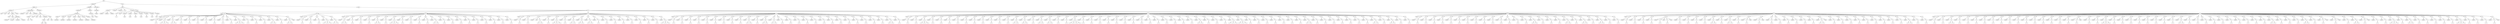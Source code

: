 digraph Tree {
	"t0" [label = "TEI"];
	"t1" [label = "teiHeader"];
	"t2" [label = "fileDesc"];
	"t3" [label = "titleStmt"];
	"t4" [label = "title"];
	"t5" [label = "title"];
	"t6" [label = "title"];
	"t7" [label = "author"];
	"t8" [label = "idno"];
	"t9" [label = "idno"];
	"t10" [label = "persName"];
	"t11" [label = "forename"];
	"t12" [label = "surname"];
	"t13" [label = "nameLink"];
	"t14" [label = "surname"];
	"t15" [label = "editor"];
	"t16" [label = "publicationStmt"];
	"t17" [label = "publisher"];
	"t18" [label = "idno"];
	"t19" [label = "idno"];
	"t20" [label = "availability"];
	"t21" [label = "licence"];
	"t22" [label = "ab"];
	"t23" [label = "ref"];
	"t24" [label = "sourceDesc"];
	"t25" [label = "bibl"];
	"t26" [label = "name"];
	"t27" [label = "idno"];
	"t28" [label = "idno"];
	"t29" [label = "availability"];
	"t30" [label = "licence"];
	"t31" [label = "ab"];
	"t32" [label = "ref"];
	"t33" [label = "bibl"];
	"t34" [label = "date"];
	"t35" [label = "idno"];
	"t36" [label = "profileDesc"];
	"t37" [label = "particDesc"];
	"t38" [label = "listPerson"];
	"t39" [label = "person"];
	"t40" [label = "persName"];
	"t41" [label = "person"];
	"t42" [label = "persName"];
	"t43" [label = "person"];
	"t44" [label = "persName"];
	"t45" [label = "person"];
	"t46" [label = "persName"];
	"t47" [label = "person"];
	"t48" [label = "persName"];
	"t49" [label = "person"];
	"t50" [label = "persName"];
	"t51" [label = "person"];
	"t52" [label = "persName"];
	"t53" [label = "textClass"];
	"t54" [label = "keywords"];
	"t55" [label = "term"];
	"t56" [label = "term"];
	"t57" [label = "revisionDesc"];
	"t58" [label = "listChange"];
	"t59" [label = "change"];
	"t60" [label = "text"];
	"t61" [label = "front"];
	"t62" [label = "docTitle"];
	"t63" [label = "titlePart"];
	"t64" [label = "titlePart"];
	"t65" [label = "titlePart"];
	"t66" [label = "docDate"];
	"t67" [label = "docAuthor"];
	"t68" [label = "div"];
	"t69" [label = "div"];
	"t70" [label = "p"];
	"t71" [label = "castList"];
	"t72" [label = "head"];
	"t73" [label = "castItem"];
	"t74" [label = "role"];
	"t75" [label = "castItem"];
	"t76" [label = "role"];
	"t77" [label = "castItem"];
	"t78" [label = "role"];
	"t79" [label = "castItem"];
	"t80" [label = "role"];
	"t81" [label = "castItem"];
	"t82" [label = "role"];
	"t83" [label = "castItem"];
	"t84" [label = "role"];
	"t85" [label = "castItem"];
	"t86" [label = "role"];
	"t87" [label = "note"];
	"t88" [label = "body"];
	"t89" [label = "div"];
	"t90" [label = "head"];
	"t91" [label = "div"];
	"t92" [label = "head"];
	"t93" [label = "sp"];
	"t94" [label = "speaker"];
	"t95" [label = "p"];
	"t96" [label = "s"];
	"t97" [label = "sp"];
	"t98" [label = "speaker"];
	"t99" [label = "p"];
	"t100" [label = "s"];
	"t101" [label = "s"];
	"t102" [label = "s"];
	"t103" [label = "sp"];
	"t104" [label = "speaker"];
	"t105" [label = "p"];
	"t106" [label = "s"];
	"t107" [label = "s"];
	"t108" [label = "sp"];
	"t109" [label = "speaker"];
	"t110" [label = "p"];
	"t111" [label = "s"];
	"t112" [label = "sp"];
	"t113" [label = "speaker"];
	"t114" [label = "p"];
	"t115" [label = "s"];
	"t116" [label = "sp"];
	"t117" [label = "speaker"];
	"t118" [label = "p"];
	"t119" [label = "s"];
	"t120" [label = "sp"];
	"t121" [label = "speaker"];
	"t122" [label = "p"];
	"t123" [label = "s"];
	"t124" [label = "sp"];
	"t125" [label = "speaker"];
	"t126" [label = "p"];
	"t127" [label = "s"];
	"t128" [label = "sp"];
	"t129" [label = "speaker"];
	"t130" [label = "p"];
	"t131" [label = "s"];
	"t132" [label = "sp"];
	"t133" [label = "speaker"];
	"t134" [label = "p"];
	"t135" [label = "s"];
	"t136" [label = "sp"];
	"t137" [label = "speaker"];
	"t138" [label = "p"];
	"t139" [label = "s"];
	"t140" [label = "s"];
	"t141" [label = "s"];
	"t142" [label = "sp"];
	"t143" [label = "speaker"];
	"t144" [label = "p"];
	"t145" [label = "s"];
	"t146" [label = "sp"];
	"t147" [label = "speaker"];
	"t148" [label = "p"];
	"t149" [label = "s"];
	"t150" [label = "sp"];
	"t151" [label = "speaker"];
	"t152" [label = "p"];
	"t153" [label = "s"];
	"t154" [label = "sp"];
	"t155" [label = "speaker"];
	"t156" [label = "p"];
	"t157" [label = "s"];
	"t158" [label = "s"];
	"t159" [label = "sp"];
	"t160" [label = "speaker"];
	"t161" [label = "p"];
	"t162" [label = "s"];
	"t163" [label = "sp"];
	"t164" [label = "speaker"];
	"t165" [label = "p"];
	"t166" [label = "s"];
	"t167" [label = "s"];
	"t168" [label = "stage"];
	"t169" [label = "div"];
	"t170" [label = "head"];
	"t171" [label = "sp"];
	"t172" [label = "speaker"];
	"t173" [label = "p"];
	"t174" [label = "s"];
	"t175" [label = "sp"];
	"t176" [label = "speaker"];
	"t177" [label = "p"];
	"t178" [label = "s"];
	"t179" [label = "sp"];
	"t180" [label = "speaker"];
	"t181" [label = "p"];
	"t182" [label = "s"];
	"t183" [label = "sp"];
	"t184" [label = "speaker"];
	"t185" [label = "p"];
	"t186" [label = "s"];
	"t187" [label = "s"];
	"t188" [label = "s"];
	"t189" [label = "sp"];
	"t190" [label = "speaker"];
	"t191" [label = "p"];
	"t192" [label = "s"];
	"t193" [label = "s"];
	"t194" [label = "div"];
	"t195" [label = "head"];
	"t196" [label = "sp"];
	"t197" [label = "speaker"];
	"t198" [label = "p"];
	"t199" [label = "s"];
	"t200" [label = "s"];
	"t201" [label = "sp"];
	"t202" [label = "speaker"];
	"t203" [label = "p"];
	"t204" [label = "s"];
	"t205" [label = "sp"];
	"t206" [label = "speaker"];
	"t207" [label = "p"];
	"t208" [label = "s"];
	"t209" [label = "sp"];
	"t210" [label = "speaker"];
	"t211" [label = "p"];
	"t212" [label = "s"];
	"t213" [label = "sp"];
	"t214" [label = "speaker"];
	"t215" [label = "p"];
	"t216" [label = "s"];
	"t217" [label = "s"];
	"t218" [label = "sp"];
	"t219" [label = "speaker"];
	"t220" [label = "p"];
	"t221" [label = "s"];
	"t222" [label = "sp"];
	"t223" [label = "speaker"];
	"t224" [label = "p"];
	"t225" [label = "s"];
	"t226" [label = "s"];
	"t227" [label = "s"];
	"t228" [label = "sp"];
	"t229" [label = "speaker"];
	"t230" [label = "p"];
	"t231" [label = "s"];
	"t232" [label = "sp"];
	"t233" [label = "speaker"];
	"t234" [label = "p"];
	"t235" [label = "s"];
	"t236" [label = "sp"];
	"t237" [label = "speaker"];
	"t238" [label = "p"];
	"t239" [label = "s"];
	"t240" [label = "sp"];
	"t241" [label = "speaker"];
	"t242" [label = "p"];
	"t243" [label = "s"];
	"t244" [label = "sp"];
	"t245" [label = "speaker"];
	"t246" [label = "p"];
	"t247" [label = "s"];
	"t248" [label = "s"];
	"t249" [label = "sp"];
	"t250" [label = "speaker"];
	"t251" [label = "p"];
	"t252" [label = "s"];
	"t253" [label = "sp"];
	"t254" [label = "speaker"];
	"t255" [label = "p"];
	"t256" [label = "s"];
	"t257" [label = "sp"];
	"t258" [label = "speaker"];
	"t259" [label = "p"];
	"t260" [label = "s"];
	"t261" [label = "sp"];
	"t262" [label = "speaker"];
	"t263" [label = "p"];
	"t264" [label = "s"];
	"t265" [label = "sp"];
	"t266" [label = "speaker"];
	"t267" [label = "p"];
	"t268" [label = "s"];
	"t269" [label = "sp"];
	"t270" [label = "speaker"];
	"t271" [label = "p"];
	"t272" [label = "s"];
	"t273" [label = "sp"];
	"t274" [label = "speaker"];
	"t275" [label = "p"];
	"t276" [label = "s"];
	"t277" [label = "sp"];
	"t278" [label = "speaker"];
	"t279" [label = "p"];
	"t280" [label = "s"];
	"t281" [label = "sp"];
	"t282" [label = "speaker"];
	"t283" [label = "p"];
	"t284" [label = "s"];
	"t285" [label = "div"];
	"t286" [label = "head"];
	"t287" [label = "sp"];
	"t288" [label = "speaker"];
	"t289" [label = "p"];
	"t290" [label = "s"];
	"t291" [label = "sp"];
	"t292" [label = "speaker"];
	"t293" [label = "p"];
	"t294" [label = "s"];
	"t295" [label = "sp"];
	"t296" [label = "speaker"];
	"t297" [label = "note"];
	"t298" [label = "p"];
	"t299" [label = "s"];
	"t300" [label = "s"];
	"t301" [label = "sp"];
	"t302" [label = "speaker"];
	"t303" [label = "p"];
	"t304" [label = "s"];
	"t305" [label = "sp"];
	"t306" [label = "speaker"];
	"t307" [label = "p"];
	"t308" [label = "s"];
	"t309" [label = "s"];
	"t310" [label = "s"];
	"t311" [label = "sp"];
	"t312" [label = "speaker"];
	"t313" [label = "p"];
	"t314" [label = "s"];
	"t315" [label = "sp"];
	"t316" [label = "speaker"];
	"t317" [label = "p"];
	"t318" [label = "s"];
	"t319" [label = "s"];
	"t320" [label = "sp"];
	"t321" [label = "speaker"];
	"t322" [label = "p"];
	"t323" [label = "s"];
	"t324" [label = "s"];
	"t325" [label = "sp"];
	"t326" [label = "speaker"];
	"t327" [label = "p"];
	"t328" [label = "s"];
	"t329" [label = "s"];
	"t330" [label = "sp"];
	"t331" [label = "speaker"];
	"t332" [label = "p"];
	"t333" [label = "s"];
	"t334" [label = "sp"];
	"t335" [label = "speaker"];
	"t336" [label = "p"];
	"t337" [label = "s"];
	"t338" [label = "sp"];
	"t339" [label = "speaker"];
	"t340" [label = "p"];
	"t341" [label = "s"];
	"t342" [label = "sp"];
	"t343" [label = "speaker"];
	"t344" [label = "p"];
	"t345" [label = "s"];
	"t346" [label = "sp"];
	"t347" [label = "speaker"];
	"t348" [label = "p"];
	"t349" [label = "s"];
	"t350" [label = "sp"];
	"t351" [label = "speaker"];
	"t352" [label = "p"];
	"t353" [label = "s"];
	"t354" [label = "sp"];
	"t355" [label = "speaker"];
	"t356" [label = "p"];
	"t357" [label = "s"];
	"t358" [label = "sp"];
	"t359" [label = "speaker"];
	"t360" [label = "p"];
	"t361" [label = "s"];
	"t362" [label = "sp"];
	"t363" [label = "speaker"];
	"t364" [label = "p"];
	"t365" [label = "s"];
	"t366" [label = "s"];
	"t367" [label = "s"];
	"t368" [label = "div"];
	"t369" [label = "head"];
	"t370" [label = "sp"];
	"t371" [label = "speaker"];
	"t372" [label = "p"];
	"t373" [label = "s"];
	"t374" [label = "sp"];
	"t375" [label = "speaker"];
	"t376" [label = "p"];
	"t377" [label = "s"];
	"t378" [label = "sp"];
	"t379" [label = "speaker"];
	"t380" [label = "p"];
	"t381" [label = "s"];
	"t382" [label = "sp"];
	"t383" [label = "speaker"];
	"t384" [label = "p"];
	"t385" [label = "s"];
	"t386" [label = "sp"];
	"t387" [label = "speaker"];
	"t388" [label = "p"];
	"t389" [label = "s"];
	"t390" [label = "sp"];
	"t391" [label = "speaker"];
	"t392" [label = "p"];
	"t393" [label = "s"];
	"t394" [label = "sp"];
	"t395" [label = "speaker"];
	"t396" [label = "p"];
	"t397" [label = "s"];
	"t398" [label = "sp"];
	"t399" [label = "speaker"];
	"t400" [label = "p"];
	"t401" [label = "s"];
	"t402" [label = "sp"];
	"t403" [label = "speaker"];
	"t404" [label = "p"];
	"t405" [label = "s"];
	"t406" [label = "sp"];
	"t407" [label = "speaker"];
	"t408" [label = "p"];
	"t409" [label = "s"];
	"t410" [label = "s"];
	"t411" [label = "sp"];
	"t412" [label = "speaker"];
	"t413" [label = "p"];
	"t414" [label = "s"];
	"t415" [label = "sp"];
	"t416" [label = "speaker"];
	"t417" [label = "p"];
	"t418" [label = "s"];
	"t419" [label = "s"];
	"t420" [label = "sp"];
	"t421" [label = "speaker"];
	"t422" [label = "p"];
	"t423" [label = "s"];
	"t424" [label = "s"];
	"t425" [label = "sp"];
	"t426" [label = "speaker"];
	"t427" [label = "p"];
	"t428" [label = "s"];
	"t429" [label = "sp"];
	"t430" [label = "speaker"];
	"t431" [label = "p"];
	"t432" [label = "s"];
	"t433" [label = "sp"];
	"t434" [label = "speaker"];
	"t435" [label = "p"];
	"t436" [label = "s"];
	"t437" [label = "sp"];
	"t438" [label = "speaker"];
	"t439" [label = "p"];
	"t440" [label = "s"];
	"t441" [label = "sp"];
	"t442" [label = "speaker"];
	"t443" [label = "p"];
	"t444" [label = "s"];
	"t445" [label = "sp"];
	"t446" [label = "speaker"];
	"t447" [label = "p"];
	"t448" [label = "s"];
	"t449" [label = "sp"];
	"t450" [label = "speaker"];
	"t451" [label = "p"];
	"t452" [label = "s"];
	"t453" [label = "sp"];
	"t454" [label = "speaker"];
	"t455" [label = "p"];
	"t456" [label = "s"];
	"t457" [label = "sp"];
	"t458" [label = "speaker"];
	"t459" [label = "p"];
	"t460" [label = "s"];
	"t461" [label = "sp"];
	"t462" [label = "speaker"];
	"t463" [label = "p"];
	"t464" [label = "s"];
	"t465" [label = "sp"];
	"t466" [label = "speaker"];
	"t467" [label = "p"];
	"t468" [label = "s"];
	"t469" [label = "sp"];
	"t470" [label = "speaker"];
	"t471" [label = "p"];
	"t472" [label = "s"];
	"t473" [label = "sp"];
	"t474" [label = "speaker"];
	"t475" [label = "p"];
	"t476" [label = "s"];
	"t477" [label = "sp"];
	"t478" [label = "speaker"];
	"t479" [label = "p"];
	"t480" [label = "s"];
	"t481" [label = "s"];
	"t482" [label = "sp"];
	"t483" [label = "speaker"];
	"t484" [label = "p"];
	"t485" [label = "s"];
	"t486" [label = "div"];
	"t487" [label = "head"];
	"t488" [label = "sp"];
	"t489" [label = "speaker"];
	"t490" [label = "p"];
	"t491" [label = "s"];
	"t492" [label = "sp"];
	"t493" [label = "speaker"];
	"t494" [label = "p"];
	"t495" [label = "s"];
	"t496" [label = "sp"];
	"t497" [label = "speaker"];
	"t498" [label = "p"];
	"t499" [label = "s"];
	"t500" [label = "s"];
	"t501" [label = "s"];
	"t502" [label = "sp"];
	"t503" [label = "speaker"];
	"t504" [label = "p"];
	"t505" [label = "s"];
	"t506" [label = "sp"];
	"t507" [label = "speaker"];
	"t508" [label = "p"];
	"t509" [label = "s"];
	"t510" [label = "sp"];
	"t511" [label = "speaker"];
	"t512" [label = "p"];
	"t513" [label = "s"];
	"t514" [label = "sp"];
	"t515" [label = "speaker"];
	"t516" [label = "p"];
	"t517" [label = "s"];
	"t518" [label = "sp"];
	"t519" [label = "speaker"];
	"t520" [label = "p"];
	"t521" [label = "s"];
	"t522" [label = "sp"];
	"t523" [label = "speaker"];
	"t524" [label = "p"];
	"t525" [label = "s"];
	"t526" [label = "sp"];
	"t527" [label = "speaker"];
	"t528" [label = "p"];
	"t529" [label = "s"];
	"t530" [label = "sp"];
	"t531" [label = "speaker"];
	"t532" [label = "p"];
	"t533" [label = "s"];
	"t534" [label = "sp"];
	"t535" [label = "speaker"];
	"t536" [label = "p"];
	"t537" [label = "s"];
	"t538" [label = "sp"];
	"t539" [label = "speaker"];
	"t540" [label = "p"];
	"t541" [label = "s"];
	"t542" [label = "sp"];
	"t543" [label = "speaker"];
	"t544" [label = "p"];
	"t545" [label = "s"];
	"t546" [label = "s"];
	"t547" [label = "sp"];
	"t548" [label = "speaker"];
	"t549" [label = "p"];
	"t550" [label = "s"];
	"t551" [label = "s"];
	"t552" [label = "sp"];
	"t553" [label = "speaker"];
	"t554" [label = "p"];
	"t555" [label = "s"];
	"t556" [label = "sp"];
	"t557" [label = "speaker"];
	"t558" [label = "p"];
	"t559" [label = "s"];
	"t560" [label = "s"];
	"t561" [label = "sp"];
	"t562" [label = "speaker"];
	"t563" [label = "p"];
	"t564" [label = "s"];
	"t565" [label = "s"];
	"t566" [label = "sp"];
	"t567" [label = "speaker"];
	"t568" [label = "p"];
	"t569" [label = "s"];
	"t570" [label = "sp"];
	"t571" [label = "speaker"];
	"t572" [label = "p"];
	"t573" [label = "s"];
	"t574" [label = "sp"];
	"t575" [label = "speaker"];
	"t576" [label = "p"];
	"t577" [label = "s"];
	"t578" [label = "s"];
	"t579" [label = "s"];
	"t580" [label = "s"];
	"t581" [label = "sp"];
	"t582" [label = "speaker"];
	"t583" [label = "p"];
	"t584" [label = "s"];
	"t585" [label = "sp"];
	"t586" [label = "speaker"];
	"t587" [label = "p"];
	"t588" [label = "s"];
	"t589" [label = "sp"];
	"t590" [label = "speaker"];
	"t591" [label = "p"];
	"t592" [label = "s"];
	"t593" [label = "sp"];
	"t594" [label = "speaker"];
	"t595" [label = "p"];
	"t596" [label = "s"];
	"t597" [label = "sp"];
	"t598" [label = "speaker"];
	"t599" [label = "p"];
	"t600" [label = "s"];
	"t601" [label = "sp"];
	"t602" [label = "speaker"];
	"t603" [label = "p"];
	"t604" [label = "s"];
	"t605" [label = "sp"];
	"t606" [label = "speaker"];
	"t607" [label = "p"];
	"t608" [label = "s"];
	"t609" [label = "sp"];
	"t610" [label = "speaker"];
	"t611" [label = "p"];
	"t612" [label = "s"];
	"t613" [label = "sp"];
	"t614" [label = "speaker"];
	"t615" [label = "p"];
	"t616" [label = "s"];
	"t617" [label = "sp"];
	"t618" [label = "speaker"];
	"t619" [label = "p"];
	"t620" [label = "s"];
	"t621" [label = "sp"];
	"t622" [label = "speaker"];
	"t623" [label = "p"];
	"t624" [label = "s"];
	"t625" [label = "sp"];
	"t626" [label = "speaker"];
	"t627" [label = "p"];
	"t628" [label = "s"];
	"t629" [label = "sp"];
	"t630" [label = "speaker"];
	"t631" [label = "p"];
	"t632" [label = "s"];
	"t633" [label = "sp"];
	"t634" [label = "speaker"];
	"t635" [label = "p"];
	"t636" [label = "s"];
	"t637" [label = "sp"];
	"t638" [label = "speaker"];
	"t639" [label = "p"];
	"t640" [label = "s"];
	"t641" [label = "s"];
	"t642" [label = "sp"];
	"t643" [label = "speaker"];
	"t644" [label = "p"];
	"t645" [label = "s"];
	"t646" [label = "sp"];
	"t647" [label = "speaker"];
	"t648" [label = "p"];
	"t649" [label = "s"];
	"t650" [label = "sp"];
	"t651" [label = "speaker"];
	"t652" [label = "p"];
	"t653" [label = "s"];
	"t654" [label = "sp"];
	"t655" [label = "speaker"];
	"t656" [label = "p"];
	"t657" [label = "s"];
	"t658" [label = "s"];
	"t659" [label = "s"];
	"t660" [label = "sp"];
	"t661" [label = "speaker"];
	"t662" [label = "p"];
	"t663" [label = "s"];
	"t664" [label = "s"];
	"t665" [label = "s"];
	"t666" [label = "sp"];
	"t667" [label = "speaker"];
	"t668" [label = "p"];
	"t669" [label = "s"];
	"t670" [label = "sp"];
	"t671" [label = "speaker"];
	"t672" [label = "p"];
	"t673" [label = "s"];
	"t674" [label = "sp"];
	"t675" [label = "speaker"];
	"t676" [label = "p"];
	"t677" [label = "s"];
	"t678" [label = "sp"];
	"t679" [label = "speaker"];
	"t680" [label = "p"];
	"t681" [label = "s"];
	"t682" [label = "sp"];
	"t683" [label = "speaker"];
	"t684" [label = "p"];
	"t685" [label = "s"];
	"t686" [label = "sp"];
	"t687" [label = "speaker"];
	"t688" [label = "p"];
	"t689" [label = "s"];
	"t690" [label = "sp"];
	"t691" [label = "speaker"];
	"t692" [label = "p"];
	"t693" [label = "s"];
	"t694" [label = "sp"];
	"t695" [label = "speaker"];
	"t696" [label = "p"];
	"t697" [label = "s"];
	"t698" [label = "s"];
	"t699" [label = "sp"];
	"t700" [label = "speaker"];
	"t701" [label = "p"];
	"t702" [label = "s"];
	"t703" [label = "sp"];
	"t704" [label = "speaker"];
	"t705" [label = "p"];
	"t706" [label = "s"];
	"t707" [label = "sp"];
	"t708" [label = "speaker"];
	"t709" [label = "p"];
	"t710" [label = "s"];
	"t711" [label = "sp"];
	"t712" [label = "speaker"];
	"t713" [label = "p"];
	"t714" [label = "s"];
	"t715" [label = "sp"];
	"t716" [label = "speaker"];
	"t717" [label = "p"];
	"t718" [label = "s"];
	"t719" [label = "sp"];
	"t720" [label = "speaker"];
	"t721" [label = "p"];
	"t722" [label = "s"];
	"t723" [label = "sp"];
	"t724" [label = "speaker"];
	"t725" [label = "p"];
	"t726" [label = "s"];
	"t727" [label = "sp"];
	"t728" [label = "speaker"];
	"t729" [label = "p"];
	"t730" [label = "s"];
	"t731" [label = "s"];
	"t732" [label = "sp"];
	"t733" [label = "speaker"];
	"t734" [label = "p"];
	"t735" [label = "s"];
	"t736" [label = "sp"];
	"t737" [label = "speaker"];
	"t738" [label = "p"];
	"t739" [label = "s"];
	"t740" [label = "s"];
	"t741" [label = "sp"];
	"t742" [label = "speaker"];
	"t743" [label = "p"];
	"t744" [label = "s"];
	"t745" [label = "sp"];
	"t746" [label = "speaker"];
	"t747" [label = "p"];
	"t748" [label = "s"];
	"t749" [label = "div"];
	"t750" [label = "head"];
	"t751" [label = "sp"];
	"t752" [label = "speaker"];
	"t753" [label = "p"];
	"t754" [label = "s"];
	"t755" [label = "sp"];
	"t756" [label = "speaker"];
	"t757" [label = "p"];
	"t758" [label = "s"];
	"t759" [label = "sp"];
	"t760" [label = "speaker"];
	"t761" [label = "p"];
	"t762" [label = "s"];
	"t763" [label = "sp"];
	"t764" [label = "speaker"];
	"t765" [label = "p"];
	"t766" [label = "s"];
	"t767" [label = "sp"];
	"t768" [label = "speaker"];
	"t769" [label = "p"];
	"t770" [label = "s"];
	"t771" [label = "sp"];
	"t772" [label = "speaker"];
	"t773" [label = "p"];
	"t774" [label = "s"];
	"t775" [label = "sp"];
	"t776" [label = "speaker"];
	"t777" [label = "p"];
	"t778" [label = "s"];
	"t779" [label = "sp"];
	"t780" [label = "speaker"];
	"t781" [label = "p"];
	"t782" [label = "s"];
	"t783" [label = "sp"];
	"t784" [label = "speaker"];
	"t785" [label = "p"];
	"t786" [label = "s"];
	"t787" [label = "sp"];
	"t788" [label = "speaker"];
	"t789" [label = "p"];
	"t790" [label = "s"];
	"t791" [label = "sp"];
	"t792" [label = "speaker"];
	"t793" [label = "p"];
	"t794" [label = "s"];
	"t795" [label = "sp"];
	"t796" [label = "speaker"];
	"t797" [label = "p"];
	"t798" [label = "s"];
	"t799" [label = "sp"];
	"t800" [label = "speaker"];
	"t801" [label = "p"];
	"t802" [label = "s"];
	"t803" [label = "sp"];
	"t804" [label = "speaker"];
	"t805" [label = "p"];
	"t806" [label = "s"];
	"t807" [label = "sp"];
	"t808" [label = "speaker"];
	"t809" [label = "p"];
	"t810" [label = "s"];
	"t811" [label = "s"];
	"t812" [label = "sp"];
	"t813" [label = "speaker"];
	"t814" [label = "p"];
	"t815" [label = "s"];
	"t816" [label = "sp"];
	"t817" [label = "speaker"];
	"t818" [label = "p"];
	"t819" [label = "s"];
	"t820" [label = "sp"];
	"t821" [label = "speaker"];
	"t822" [label = "p"];
	"t823" [label = "s"];
	"t824" [label = "sp"];
	"t825" [label = "speaker"];
	"t826" [label = "p"];
	"t827" [label = "s"];
	"t828" [label = "s"];
	"t829" [label = "sp"];
	"t830" [label = "speaker"];
	"t831" [label = "p"];
	"t832" [label = "s"];
	"t833" [label = "sp"];
	"t834" [label = "speaker"];
	"t835" [label = "p"];
	"t836" [label = "s"];
	"t837" [label = "s"];
	"t838" [label = "sp"];
	"t839" [label = "speaker"];
	"t840" [label = "p"];
	"t841" [label = "s"];
	"t842" [label = "sp"];
	"t843" [label = "speaker"];
	"t844" [label = "p"];
	"t845" [label = "s"];
	"t846" [label = "s"];
	"t847" [label = "sp"];
	"t848" [label = "speaker"];
	"t849" [label = "p"];
	"t850" [label = "s"];
	"t851" [label = "sp"];
	"t852" [label = "speaker"];
	"t853" [label = "p"];
	"t854" [label = "s"];
	"t855" [label = "div"];
	"t856" [label = "head"];
	"t857" [label = "sp"];
	"t858" [label = "speaker"];
	"t859" [label = "p"];
	"t860" [label = "s"];
	"t861" [label = "sp"];
	"t862" [label = "speaker"];
	"t863" [label = "p"];
	"t864" [label = "s"];
	"t865" [label = "sp"];
	"t866" [label = "speaker"];
	"t867" [label = "p"];
	"t868" [label = "s"];
	"t869" [label = "sp"];
	"t870" [label = "speaker"];
	"t871" [label = "p"];
	"t872" [label = "s"];
	"t873" [label = "sp"];
	"t874" [label = "speaker"];
	"t875" [label = "p"];
	"t876" [label = "s"];
	"t877" [label = "stage"];
	"t878" [label = "p"];
	"t879" [label = "s"];
	"t880" [label = "stage"];
	"t881" [label = "sp"];
	"t882" [label = "speaker"];
	"t883" [label = "p"];
	"t884" [label = "s"];
	"t885" [label = "sp"];
	"t886" [label = "speaker"];
	"t887" [label = "p"];
	"t888" [label = "s"];
	"t889" [label = "sp"];
	"t890" [label = "speaker"];
	"t891" [label = "p"];
	"t892" [label = "s"];
	"t893" [label = "sp"];
	"t894" [label = "speaker"];
	"t895" [label = "p"];
	"t896" [label = "s"];
	"t897" [label = "sp"];
	"t898" [label = "speaker"];
	"t899" [label = "p"];
	"t900" [label = "s"];
	"t901" [label = "s"];
	"t902" [label = "sp"];
	"t903" [label = "speaker"];
	"t904" [label = "p"];
	"t905" [label = "s"];
	"t906" [label = "sp"];
	"t907" [label = "speaker"];
	"t908" [label = "p"];
	"t909" [label = "s"];
	"t910" [label = "s"];
	"t911" [label = "sp"];
	"t912" [label = "speaker"];
	"t913" [label = "p"];
	"t914" [label = "s"];
	"t915" [label = "sp"];
	"t916" [label = "speaker"];
	"t917" [label = "p"];
	"t918" [label = "s"];
	"t919" [label = "stage"];
	"t920" [label = "sp"];
	"t921" [label = "speaker"];
	"t922" [label = "p"];
	"t923" [label = "s"];
	"t924" [label = "stage"];
	"t925" [label = "sp"];
	"t926" [label = "speaker"];
	"t927" [label = "p"];
	"t928" [label = "s"];
	"t929" [label = "sp"];
	"t930" [label = "speaker"];
	"t931" [label = "p"];
	"t932" [label = "s"];
	"t933" [label = "sp"];
	"t934" [label = "speaker"];
	"t935" [label = "p"];
	"t936" [label = "s"];
	"t937" [label = "sp"];
	"t938" [label = "speaker"];
	"t939" [label = "p"];
	"t940" [label = "s"];
	"t941" [label = "sp"];
	"t942" [label = "speaker"];
	"t943" [label = "p"];
	"t944" [label = "s"];
	"t945" [label = "sp"];
	"t946" [label = "speaker"];
	"t947" [label = "p"];
	"t948" [label = "s"];
	"t949" [label = "sp"];
	"t950" [label = "speaker"];
	"t951" [label = "p"];
	"t952" [label = "s"];
	"t953" [label = "s"];
	"t954" [label = "stage"];
	"t955" [label = "sp"];
	"t956" [label = "speaker"];
	"t957" [label = "p"];
	"t958" [label = "s"];
	"t959" [label = "sp"];
	"t960" [label = "speaker"];
	"t961" [label = "p"];
	"t962" [label = "s"];
	"t963" [label = "sp"];
	"t964" [label = "speaker"];
	"t965" [label = "p"];
	"t966" [label = "s"];
	"t967" [label = "sp"];
	"t968" [label = "speaker"];
	"t969" [label = "p"];
	"t970" [label = "s"];
	"t971" [label = "sp"];
	"t972" [label = "speaker"];
	"t973" [label = "p"];
	"t974" [label = "s"];
	"t975" [label = "sp"];
	"t976" [label = "speaker"];
	"t977" [label = "p"];
	"t978" [label = "s"];
	"t979" [label = "sp"];
	"t980" [label = "speaker"];
	"t981" [label = "p"];
	"t982" [label = "s"];
	"t983" [label = "sp"];
	"t984" [label = "speaker"];
	"t985" [label = "p"];
	"t986" [label = "s"];
	"t987" [label = "sp"];
	"t988" [label = "speaker"];
	"t989" [label = "p"];
	"t990" [label = "s"];
	"t991" [label = "sp"];
	"t992" [label = "speaker"];
	"t993" [label = "p"];
	"t994" [label = "s"];
	"t995" [label = "s"];
	"t996" [label = "sp"];
	"t997" [label = "speaker"];
	"t998" [label = "p"];
	"t999" [label = "s"];
	"t1000" [label = "sp"];
	"t1001" [label = "speaker"];
	"t1002" [label = "p"];
	"t1003" [label = "s"];
	"t1004" [label = "div"];
	"t1005" [label = "head"];
	"t1006" [label = "sp"];
	"t1007" [label = "speaker"];
	"t1008" [label = "p"];
	"t1009" [label = "s"];
	"t1010" [label = "sp"];
	"t1011" [label = "speaker"];
	"t1012" [label = "p"];
	"t1013" [label = "s"];
	"t1014" [label = "sp"];
	"t1015" [label = "speaker"];
	"t1016" [label = "p"];
	"t1017" [label = "s"];
	"t1018" [label = "s"];
	"t1019" [label = "sp"];
	"t1020" [label = "speaker"];
	"t1021" [label = "p"];
	"t1022" [label = "s"];
	"t1023" [label = "sp"];
	"t1024" [label = "speaker"];
	"t1025" [label = "p"];
	"t1026" [label = "s"];
	"t1027" [label = "sp"];
	"t1028" [label = "speaker"];
	"t1029" [label = "p"];
	"t1030" [label = "s"];
	"t1031" [label = "sp"];
	"t1032" [label = "speaker"];
	"t1033" [label = "p"];
	"t1034" [label = "s"];
	"t1035" [label = "sp"];
	"t1036" [label = "speaker"];
	"t1037" [label = "p"];
	"t1038" [label = "s"];
	"t1039" [label = "sp"];
	"t1040" [label = "speaker"];
	"t1041" [label = "p"];
	"t1042" [label = "s"];
	"t1043" [label = "sp"];
	"t1044" [label = "speaker"];
	"t1045" [label = "p"];
	"t1046" [label = "s"];
	"t1047" [label = "sp"];
	"t1048" [label = "speaker"];
	"t1049" [label = "p"];
	"t1050" [label = "s"];
	"t1051" [label = "sp"];
	"t1052" [label = "speaker"];
	"t1053" [label = "p"];
	"t1054" [label = "s"];
	"t1055" [label = "sp"];
	"t1056" [label = "speaker"];
	"t1057" [label = "p"];
	"t1058" [label = "s"];
	"t1059" [label = "sp"];
	"t1060" [label = "speaker"];
	"t1061" [label = "p"];
	"t1062" [label = "s"];
	"t1063" [label = "sp"];
	"t1064" [label = "speaker"];
	"t1065" [label = "p"];
	"t1066" [label = "s"];
	"t1067" [label = "sp"];
	"t1068" [label = "speaker"];
	"t1069" [label = "p"];
	"t1070" [label = "s"];
	"t1071" [label = "sp"];
	"t1072" [label = "speaker"];
	"t1073" [label = "p"];
	"t1074" [label = "s"];
	"t1075" [label = "sp"];
	"t1076" [label = "speaker"];
	"t1077" [label = "p"];
	"t1078" [label = "s"];
	"t1079" [label = "stage"];
	"t1080" [label = "sp"];
	"t1081" [label = "speaker"];
	"t1082" [label = "p"];
	"t1083" [label = "s"];
	"t1084" [label = "sp"];
	"t1085" [label = "speaker"];
	"t1086" [label = "p"];
	"t1087" [label = "s"];
	"t1088" [label = "sp"];
	"t1089" [label = "speaker"];
	"t1090" [label = "p"];
	"t1091" [label = "s"];
	"t1092" [label = "s"];
	"t1093" [label = "s"];
	"t1094" [label = "sp"];
	"t1095" [label = "speaker"];
	"t1096" [label = "p"];
	"t1097" [label = "s"];
	"t1098" [label = "sp"];
	"t1099" [label = "speaker"];
	"t1100" [label = "p"];
	"t1101" [label = "s"];
	"t1102" [label = "sp"];
	"t1103" [label = "speaker"];
	"t1104" [label = "p"];
	"t1105" [label = "s"];
	"t1106" [label = "sp"];
	"t1107" [label = "speaker"];
	"t1108" [label = "p"];
	"t1109" [label = "s"];
	"t1110" [label = "sp"];
	"t1111" [label = "speaker"];
	"t1112" [label = "p"];
	"t1113" [label = "s"];
	"t1114" [label = "sp"];
	"t1115" [label = "speaker"];
	"t1116" [label = "p"];
	"t1117" [label = "s"];
	"t1118" [label = "sp"];
	"t1119" [label = "speaker"];
	"t1120" [label = "p"];
	"t1121" [label = "s"];
	"t1122" [label = "sp"];
	"t1123" [label = "speaker"];
	"t1124" [label = "p"];
	"t1125" [label = "s"];
	"t1126" [label = "sp"];
	"t1127" [label = "speaker"];
	"t1128" [label = "p"];
	"t1129" [label = "s"];
	"t1130" [label = "s"];
	"t1131" [label = "sp"];
	"t1132" [label = "speaker"];
	"t1133" [label = "p"];
	"t1134" [label = "s"];
	"t1135" [label = "sp"];
	"t1136" [label = "speaker"];
	"t1137" [label = "p"];
	"t1138" [label = "s"];
	"t1139" [label = "sp"];
	"t1140" [label = "speaker"];
	"t1141" [label = "p"];
	"t1142" [label = "s"];
	"t1143" [label = "sp"];
	"t1144" [label = "speaker"];
	"t1145" [label = "p"];
	"t1146" [label = "s"];
	"t1147" [label = "sp"];
	"t1148" [label = "speaker"];
	"t1149" [label = "p"];
	"t1150" [label = "s"];
	"t1151" [label = "sp"];
	"t1152" [label = "speaker"];
	"t1153" [label = "p"];
	"t1154" [label = "s"];
	"t1155" [label = "sp"];
	"t1156" [label = "speaker"];
	"t1157" [label = "p"];
	"t1158" [label = "s"];
	"t1159" [label = "sp"];
	"t1160" [label = "speaker"];
	"t1161" [label = "p"];
	"t1162" [label = "s"];
	"t1163" [label = "sp"];
	"t1164" [label = "speaker"];
	"t1165" [label = "p"];
	"t1166" [label = "s"];
	"t1167" [label = "sp"];
	"t1168" [label = "speaker"];
	"t1169" [label = "p"];
	"t1170" [label = "s"];
	"t1171" [label = "sp"];
	"t1172" [label = "speaker"];
	"t1173" [label = "p"];
	"t1174" [label = "s"];
	"t1175" [label = "s"];
	"t1176" [label = "sp"];
	"t1177" [label = "speaker"];
	"t1178" [label = "p"];
	"t1179" [label = "s"];
	"t1180" [label = "sp"];
	"t1181" [label = "speaker"];
	"t1182" [label = "p"];
	"t1183" [label = "s"];
	"t1184" [label = "sp"];
	"t1185" [label = "speaker"];
	"t1186" [label = "p"];
	"t1187" [label = "s"];
	"t1188" [label = "sp"];
	"t1189" [label = "speaker"];
	"t1190" [label = "p"];
	"t1191" [label = "s"];
	"t1192" [label = "s"];
	"t1193" [label = "sp"];
	"t1194" [label = "speaker"];
	"t1195" [label = "p"];
	"t1196" [label = "s"];
	"t1197" [label = "sp"];
	"t1198" [label = "speaker"];
	"t1199" [label = "p"];
	"t1200" [label = "s"];
	"t1201" [label = "stage"];
	"t1202" [label = "sp"];
	"t1203" [label = "speaker"];
	"t1204" [label = "p"];
	"t1205" [label = "s"];
	"t1206" [label = "stage"];
	"t1207" [label = "sp"];
	"t1208" [label = "speaker"];
	"t1209" [label = "p"];
	"t1210" [label = "s"];
	"t1211" [label = "sp"];
	"t1212" [label = "speaker"];
	"t1213" [label = "p"];
	"t1214" [label = "s"];
	"t1215" [label = "s"];
	"t1216" [label = "sp"];
	"t1217" [label = "speaker"];
	"t1218" [label = "p"];
	"t1219" [label = "s"];
	"t1220" [label = "stage"];
	"t1221" [label = "sp"];
	"t1222" [label = "speaker"];
	"t1223" [label = "p"];
	"t1224" [label = "s"];
	"t1225" [label = "sp"];
	"t1226" [label = "speaker"];
	"t1227" [label = "p"];
	"t1228" [label = "s"];
	"t1229" [label = "sp"];
	"t1230" [label = "speaker"];
	"t1231" [label = "p"];
	"t1232" [label = "s"];
	"t1233" [label = "s"];
	"t1234" [label = "s"];
	"t1235" [label = "sp"];
	"t1236" [label = "speaker"];
	"t1237" [label = "p"];
	"t1238" [label = "s"];
	"t1239" [label = "sp"];
	"t1240" [label = "speaker"];
	"t1241" [label = "p"];
	"t1242" [label = "s"];
	"t1243" [label = "s"];
	"t1244" [label = "sp"];
	"t1245" [label = "speaker"];
	"t1246" [label = "p"];
	"t1247" [label = "s"];
	"t1248" [label = "sp"];
	"t1249" [label = "speaker"];
	"t1250" [label = "p"];
	"t1251" [label = "s"];
	"t1252" [label = "sp"];
	"t1253" [label = "speaker"];
	"t1254" [label = "p"];
	"t1255" [label = "s"];
	"t1256" [label = "sp"];
	"t1257" [label = "speaker"];
	"t1258" [label = "p"];
	"t1259" [label = "s"];
	"t1260" [label = "sp"];
	"t1261" [label = "speaker"];
	"t1262" [label = "p"];
	"t1263" [label = "s"];
	"t1264" [label = "sp"];
	"t1265" [label = "speaker"];
	"t1266" [label = "p"];
	"t1267" [label = "s"];
	"t1268" [label = "s"];
	"t1269" [label = "s"];
	"t1270" [label = "sp"];
	"t1271" [label = "speaker"];
	"t1272" [label = "p"];
	"t1273" [label = "s"];
	"t1274" [label = "sp"];
	"t1275" [label = "speaker"];
	"t1276" [label = "p"];
	"t1277" [label = "s"];
	"t1278" [label = "sp"];
	"t1279" [label = "speaker"];
	"t1280" [label = "p"];
	"t1281" [label = "s"];
	"t1282" [label = "sp"];
	"t1283" [label = "speaker"];
	"t1284" [label = "p"];
	"t1285" [label = "s"];
	"t1286" [label = "stage"];
	"t0" -> "t1";
	"t1" -> "t2";
	"t2" -> "t3";
	"t3" -> "t4";
	"t3" -> "t5";
	"t3" -> "t6";
	"t3" -> "t7";
	"t7" -> "t8";
	"t7" -> "t9";
	"t7" -> "t10";
	"t10" -> "t11";
	"t10" -> "t12";
	"t10" -> "t13";
	"t10" -> "t14";
	"t3" -> "t15";
	"t2" -> "t16";
	"t16" -> "t17";
	"t16" -> "t18";
	"t16" -> "t19";
	"t16" -> "t20";
	"t20" -> "t21";
	"t21" -> "t22";
	"t21" -> "t23";
	"t2" -> "t24";
	"t24" -> "t25";
	"t25" -> "t26";
	"t25" -> "t27";
	"t25" -> "t28";
	"t25" -> "t29";
	"t29" -> "t30";
	"t30" -> "t31";
	"t30" -> "t32";
	"t25" -> "t33";
	"t33" -> "t34";
	"t33" -> "t35";
	"t1" -> "t36";
	"t36" -> "t37";
	"t37" -> "t38";
	"t38" -> "t39";
	"t39" -> "t40";
	"t38" -> "t41";
	"t41" -> "t42";
	"t38" -> "t43";
	"t43" -> "t44";
	"t38" -> "t45";
	"t45" -> "t46";
	"t38" -> "t47";
	"t47" -> "t48";
	"t38" -> "t49";
	"t49" -> "t50";
	"t38" -> "t51";
	"t51" -> "t52";
	"t36" -> "t53";
	"t53" -> "t54";
	"t54" -> "t55";
	"t54" -> "t56";
	"t1" -> "t57";
	"t57" -> "t58";
	"t58" -> "t59";
	"t0" -> "t60";
	"t60" -> "t61";
	"t61" -> "t62";
	"t62" -> "t63";
	"t62" -> "t64";
	"t62" -> "t65";
	"t61" -> "t66";
	"t61" -> "t67";
	"t61" -> "t68";
	"t68" -> "t69";
	"t69" -> "t70";
	"t61" -> "t71";
	"t71" -> "t72";
	"t71" -> "t73";
	"t73" -> "t74";
	"t71" -> "t75";
	"t75" -> "t76";
	"t71" -> "t77";
	"t77" -> "t78";
	"t71" -> "t79";
	"t79" -> "t80";
	"t71" -> "t81";
	"t81" -> "t82";
	"t71" -> "t83";
	"t83" -> "t84";
	"t71" -> "t85";
	"t85" -> "t86";
	"t61" -> "t87";
	"t60" -> "t88";
	"t88" -> "t89";
	"t89" -> "t90";
	"t89" -> "t91";
	"t91" -> "t92";
	"t91" -> "t93";
	"t93" -> "t94";
	"t93" -> "t95";
	"t95" -> "t96";
	"t91" -> "t97";
	"t97" -> "t98";
	"t97" -> "t99";
	"t99" -> "t100";
	"t99" -> "t101";
	"t99" -> "t102";
	"t91" -> "t103";
	"t103" -> "t104";
	"t103" -> "t105";
	"t105" -> "t106";
	"t105" -> "t107";
	"t91" -> "t108";
	"t108" -> "t109";
	"t108" -> "t110";
	"t110" -> "t111";
	"t91" -> "t112";
	"t112" -> "t113";
	"t112" -> "t114";
	"t114" -> "t115";
	"t91" -> "t116";
	"t116" -> "t117";
	"t116" -> "t118";
	"t118" -> "t119";
	"t91" -> "t120";
	"t120" -> "t121";
	"t120" -> "t122";
	"t122" -> "t123";
	"t91" -> "t124";
	"t124" -> "t125";
	"t124" -> "t126";
	"t126" -> "t127";
	"t91" -> "t128";
	"t128" -> "t129";
	"t128" -> "t130";
	"t130" -> "t131";
	"t91" -> "t132";
	"t132" -> "t133";
	"t132" -> "t134";
	"t134" -> "t135";
	"t91" -> "t136";
	"t136" -> "t137";
	"t136" -> "t138";
	"t138" -> "t139";
	"t138" -> "t140";
	"t138" -> "t141";
	"t91" -> "t142";
	"t142" -> "t143";
	"t142" -> "t144";
	"t144" -> "t145";
	"t91" -> "t146";
	"t146" -> "t147";
	"t146" -> "t148";
	"t148" -> "t149";
	"t91" -> "t150";
	"t150" -> "t151";
	"t150" -> "t152";
	"t152" -> "t153";
	"t91" -> "t154";
	"t154" -> "t155";
	"t154" -> "t156";
	"t156" -> "t157";
	"t156" -> "t158";
	"t91" -> "t159";
	"t159" -> "t160";
	"t159" -> "t161";
	"t161" -> "t162";
	"t91" -> "t163";
	"t163" -> "t164";
	"t163" -> "t165";
	"t165" -> "t166";
	"t165" -> "t167";
	"t163" -> "t168";
	"t89" -> "t169";
	"t169" -> "t170";
	"t169" -> "t171";
	"t171" -> "t172";
	"t171" -> "t173";
	"t173" -> "t174";
	"t169" -> "t175";
	"t175" -> "t176";
	"t175" -> "t177";
	"t177" -> "t178";
	"t169" -> "t179";
	"t179" -> "t180";
	"t179" -> "t181";
	"t181" -> "t182";
	"t169" -> "t183";
	"t183" -> "t184";
	"t183" -> "t185";
	"t185" -> "t186";
	"t185" -> "t187";
	"t185" -> "t188";
	"t169" -> "t189";
	"t189" -> "t190";
	"t189" -> "t191";
	"t191" -> "t192";
	"t191" -> "t193";
	"t89" -> "t194";
	"t194" -> "t195";
	"t194" -> "t196";
	"t196" -> "t197";
	"t196" -> "t198";
	"t198" -> "t199";
	"t198" -> "t200";
	"t194" -> "t201";
	"t201" -> "t202";
	"t201" -> "t203";
	"t203" -> "t204";
	"t194" -> "t205";
	"t205" -> "t206";
	"t205" -> "t207";
	"t207" -> "t208";
	"t194" -> "t209";
	"t209" -> "t210";
	"t209" -> "t211";
	"t211" -> "t212";
	"t194" -> "t213";
	"t213" -> "t214";
	"t213" -> "t215";
	"t215" -> "t216";
	"t215" -> "t217";
	"t194" -> "t218";
	"t218" -> "t219";
	"t218" -> "t220";
	"t220" -> "t221";
	"t194" -> "t222";
	"t222" -> "t223";
	"t222" -> "t224";
	"t224" -> "t225";
	"t224" -> "t226";
	"t224" -> "t227";
	"t194" -> "t228";
	"t228" -> "t229";
	"t228" -> "t230";
	"t230" -> "t231";
	"t194" -> "t232";
	"t232" -> "t233";
	"t232" -> "t234";
	"t234" -> "t235";
	"t194" -> "t236";
	"t236" -> "t237";
	"t236" -> "t238";
	"t238" -> "t239";
	"t194" -> "t240";
	"t240" -> "t241";
	"t240" -> "t242";
	"t242" -> "t243";
	"t194" -> "t244";
	"t244" -> "t245";
	"t244" -> "t246";
	"t246" -> "t247";
	"t246" -> "t248";
	"t194" -> "t249";
	"t249" -> "t250";
	"t249" -> "t251";
	"t251" -> "t252";
	"t194" -> "t253";
	"t253" -> "t254";
	"t253" -> "t255";
	"t255" -> "t256";
	"t194" -> "t257";
	"t257" -> "t258";
	"t257" -> "t259";
	"t259" -> "t260";
	"t194" -> "t261";
	"t261" -> "t262";
	"t261" -> "t263";
	"t263" -> "t264";
	"t194" -> "t265";
	"t265" -> "t266";
	"t265" -> "t267";
	"t267" -> "t268";
	"t194" -> "t269";
	"t269" -> "t270";
	"t269" -> "t271";
	"t271" -> "t272";
	"t194" -> "t273";
	"t273" -> "t274";
	"t273" -> "t275";
	"t275" -> "t276";
	"t194" -> "t277";
	"t277" -> "t278";
	"t277" -> "t279";
	"t279" -> "t280";
	"t194" -> "t281";
	"t281" -> "t282";
	"t281" -> "t283";
	"t283" -> "t284";
	"t89" -> "t285";
	"t285" -> "t286";
	"t285" -> "t287";
	"t287" -> "t288";
	"t287" -> "t289";
	"t289" -> "t290";
	"t285" -> "t291";
	"t291" -> "t292";
	"t291" -> "t293";
	"t293" -> "t294";
	"t285" -> "t295";
	"t295" -> "t296";
	"t295" -> "t297";
	"t295" -> "t298";
	"t298" -> "t299";
	"t298" -> "t300";
	"t285" -> "t301";
	"t301" -> "t302";
	"t301" -> "t303";
	"t303" -> "t304";
	"t285" -> "t305";
	"t305" -> "t306";
	"t305" -> "t307";
	"t307" -> "t308";
	"t307" -> "t309";
	"t307" -> "t310";
	"t285" -> "t311";
	"t311" -> "t312";
	"t311" -> "t313";
	"t313" -> "t314";
	"t285" -> "t315";
	"t315" -> "t316";
	"t315" -> "t317";
	"t317" -> "t318";
	"t317" -> "t319";
	"t285" -> "t320";
	"t320" -> "t321";
	"t320" -> "t322";
	"t322" -> "t323";
	"t322" -> "t324";
	"t285" -> "t325";
	"t325" -> "t326";
	"t325" -> "t327";
	"t327" -> "t328";
	"t327" -> "t329";
	"t285" -> "t330";
	"t330" -> "t331";
	"t330" -> "t332";
	"t332" -> "t333";
	"t285" -> "t334";
	"t334" -> "t335";
	"t334" -> "t336";
	"t336" -> "t337";
	"t285" -> "t338";
	"t338" -> "t339";
	"t338" -> "t340";
	"t340" -> "t341";
	"t285" -> "t342";
	"t342" -> "t343";
	"t342" -> "t344";
	"t344" -> "t345";
	"t285" -> "t346";
	"t346" -> "t347";
	"t346" -> "t348";
	"t348" -> "t349";
	"t285" -> "t350";
	"t350" -> "t351";
	"t350" -> "t352";
	"t352" -> "t353";
	"t285" -> "t354";
	"t354" -> "t355";
	"t354" -> "t356";
	"t356" -> "t357";
	"t285" -> "t358";
	"t358" -> "t359";
	"t358" -> "t360";
	"t360" -> "t361";
	"t285" -> "t362";
	"t362" -> "t363";
	"t362" -> "t364";
	"t364" -> "t365";
	"t364" -> "t366";
	"t364" -> "t367";
	"t89" -> "t368";
	"t368" -> "t369";
	"t368" -> "t370";
	"t370" -> "t371";
	"t370" -> "t372";
	"t372" -> "t373";
	"t368" -> "t374";
	"t374" -> "t375";
	"t374" -> "t376";
	"t376" -> "t377";
	"t368" -> "t378";
	"t378" -> "t379";
	"t378" -> "t380";
	"t380" -> "t381";
	"t368" -> "t382";
	"t382" -> "t383";
	"t382" -> "t384";
	"t384" -> "t385";
	"t368" -> "t386";
	"t386" -> "t387";
	"t386" -> "t388";
	"t388" -> "t389";
	"t368" -> "t390";
	"t390" -> "t391";
	"t390" -> "t392";
	"t392" -> "t393";
	"t368" -> "t394";
	"t394" -> "t395";
	"t394" -> "t396";
	"t396" -> "t397";
	"t368" -> "t398";
	"t398" -> "t399";
	"t398" -> "t400";
	"t400" -> "t401";
	"t368" -> "t402";
	"t402" -> "t403";
	"t402" -> "t404";
	"t404" -> "t405";
	"t368" -> "t406";
	"t406" -> "t407";
	"t406" -> "t408";
	"t408" -> "t409";
	"t408" -> "t410";
	"t368" -> "t411";
	"t411" -> "t412";
	"t411" -> "t413";
	"t413" -> "t414";
	"t368" -> "t415";
	"t415" -> "t416";
	"t415" -> "t417";
	"t417" -> "t418";
	"t417" -> "t419";
	"t368" -> "t420";
	"t420" -> "t421";
	"t420" -> "t422";
	"t422" -> "t423";
	"t422" -> "t424";
	"t368" -> "t425";
	"t425" -> "t426";
	"t425" -> "t427";
	"t427" -> "t428";
	"t368" -> "t429";
	"t429" -> "t430";
	"t429" -> "t431";
	"t431" -> "t432";
	"t368" -> "t433";
	"t433" -> "t434";
	"t433" -> "t435";
	"t435" -> "t436";
	"t368" -> "t437";
	"t437" -> "t438";
	"t437" -> "t439";
	"t439" -> "t440";
	"t368" -> "t441";
	"t441" -> "t442";
	"t441" -> "t443";
	"t443" -> "t444";
	"t368" -> "t445";
	"t445" -> "t446";
	"t445" -> "t447";
	"t447" -> "t448";
	"t368" -> "t449";
	"t449" -> "t450";
	"t449" -> "t451";
	"t451" -> "t452";
	"t368" -> "t453";
	"t453" -> "t454";
	"t453" -> "t455";
	"t455" -> "t456";
	"t368" -> "t457";
	"t457" -> "t458";
	"t457" -> "t459";
	"t459" -> "t460";
	"t368" -> "t461";
	"t461" -> "t462";
	"t461" -> "t463";
	"t463" -> "t464";
	"t368" -> "t465";
	"t465" -> "t466";
	"t465" -> "t467";
	"t467" -> "t468";
	"t368" -> "t469";
	"t469" -> "t470";
	"t469" -> "t471";
	"t471" -> "t472";
	"t368" -> "t473";
	"t473" -> "t474";
	"t473" -> "t475";
	"t475" -> "t476";
	"t368" -> "t477";
	"t477" -> "t478";
	"t477" -> "t479";
	"t479" -> "t480";
	"t479" -> "t481";
	"t368" -> "t482";
	"t482" -> "t483";
	"t482" -> "t484";
	"t484" -> "t485";
	"t89" -> "t486";
	"t486" -> "t487";
	"t486" -> "t488";
	"t488" -> "t489";
	"t488" -> "t490";
	"t490" -> "t491";
	"t486" -> "t492";
	"t492" -> "t493";
	"t492" -> "t494";
	"t494" -> "t495";
	"t486" -> "t496";
	"t496" -> "t497";
	"t496" -> "t498";
	"t498" -> "t499";
	"t498" -> "t500";
	"t498" -> "t501";
	"t486" -> "t502";
	"t502" -> "t503";
	"t502" -> "t504";
	"t504" -> "t505";
	"t486" -> "t506";
	"t506" -> "t507";
	"t506" -> "t508";
	"t508" -> "t509";
	"t486" -> "t510";
	"t510" -> "t511";
	"t510" -> "t512";
	"t512" -> "t513";
	"t486" -> "t514";
	"t514" -> "t515";
	"t514" -> "t516";
	"t516" -> "t517";
	"t486" -> "t518";
	"t518" -> "t519";
	"t518" -> "t520";
	"t520" -> "t521";
	"t486" -> "t522";
	"t522" -> "t523";
	"t522" -> "t524";
	"t524" -> "t525";
	"t486" -> "t526";
	"t526" -> "t527";
	"t526" -> "t528";
	"t528" -> "t529";
	"t486" -> "t530";
	"t530" -> "t531";
	"t530" -> "t532";
	"t532" -> "t533";
	"t486" -> "t534";
	"t534" -> "t535";
	"t534" -> "t536";
	"t536" -> "t537";
	"t486" -> "t538";
	"t538" -> "t539";
	"t538" -> "t540";
	"t540" -> "t541";
	"t486" -> "t542";
	"t542" -> "t543";
	"t542" -> "t544";
	"t544" -> "t545";
	"t544" -> "t546";
	"t486" -> "t547";
	"t547" -> "t548";
	"t547" -> "t549";
	"t549" -> "t550";
	"t549" -> "t551";
	"t486" -> "t552";
	"t552" -> "t553";
	"t552" -> "t554";
	"t554" -> "t555";
	"t486" -> "t556";
	"t556" -> "t557";
	"t556" -> "t558";
	"t558" -> "t559";
	"t558" -> "t560";
	"t486" -> "t561";
	"t561" -> "t562";
	"t561" -> "t563";
	"t563" -> "t564";
	"t563" -> "t565";
	"t486" -> "t566";
	"t566" -> "t567";
	"t566" -> "t568";
	"t568" -> "t569";
	"t486" -> "t570";
	"t570" -> "t571";
	"t570" -> "t572";
	"t572" -> "t573";
	"t486" -> "t574";
	"t574" -> "t575";
	"t574" -> "t576";
	"t576" -> "t577";
	"t576" -> "t578";
	"t576" -> "t579";
	"t576" -> "t580";
	"t486" -> "t581";
	"t581" -> "t582";
	"t581" -> "t583";
	"t583" -> "t584";
	"t486" -> "t585";
	"t585" -> "t586";
	"t585" -> "t587";
	"t587" -> "t588";
	"t486" -> "t589";
	"t589" -> "t590";
	"t589" -> "t591";
	"t591" -> "t592";
	"t486" -> "t593";
	"t593" -> "t594";
	"t593" -> "t595";
	"t595" -> "t596";
	"t486" -> "t597";
	"t597" -> "t598";
	"t597" -> "t599";
	"t599" -> "t600";
	"t486" -> "t601";
	"t601" -> "t602";
	"t601" -> "t603";
	"t603" -> "t604";
	"t486" -> "t605";
	"t605" -> "t606";
	"t605" -> "t607";
	"t607" -> "t608";
	"t486" -> "t609";
	"t609" -> "t610";
	"t609" -> "t611";
	"t611" -> "t612";
	"t486" -> "t613";
	"t613" -> "t614";
	"t613" -> "t615";
	"t615" -> "t616";
	"t486" -> "t617";
	"t617" -> "t618";
	"t617" -> "t619";
	"t619" -> "t620";
	"t486" -> "t621";
	"t621" -> "t622";
	"t621" -> "t623";
	"t623" -> "t624";
	"t486" -> "t625";
	"t625" -> "t626";
	"t625" -> "t627";
	"t627" -> "t628";
	"t486" -> "t629";
	"t629" -> "t630";
	"t629" -> "t631";
	"t631" -> "t632";
	"t486" -> "t633";
	"t633" -> "t634";
	"t633" -> "t635";
	"t635" -> "t636";
	"t486" -> "t637";
	"t637" -> "t638";
	"t637" -> "t639";
	"t639" -> "t640";
	"t639" -> "t641";
	"t486" -> "t642";
	"t642" -> "t643";
	"t642" -> "t644";
	"t644" -> "t645";
	"t486" -> "t646";
	"t646" -> "t647";
	"t646" -> "t648";
	"t648" -> "t649";
	"t486" -> "t650";
	"t650" -> "t651";
	"t650" -> "t652";
	"t652" -> "t653";
	"t486" -> "t654";
	"t654" -> "t655";
	"t654" -> "t656";
	"t656" -> "t657";
	"t656" -> "t658";
	"t656" -> "t659";
	"t486" -> "t660";
	"t660" -> "t661";
	"t660" -> "t662";
	"t662" -> "t663";
	"t662" -> "t664";
	"t662" -> "t665";
	"t486" -> "t666";
	"t666" -> "t667";
	"t666" -> "t668";
	"t668" -> "t669";
	"t486" -> "t670";
	"t670" -> "t671";
	"t670" -> "t672";
	"t672" -> "t673";
	"t486" -> "t674";
	"t674" -> "t675";
	"t674" -> "t676";
	"t676" -> "t677";
	"t486" -> "t678";
	"t678" -> "t679";
	"t678" -> "t680";
	"t680" -> "t681";
	"t486" -> "t682";
	"t682" -> "t683";
	"t682" -> "t684";
	"t684" -> "t685";
	"t486" -> "t686";
	"t686" -> "t687";
	"t686" -> "t688";
	"t688" -> "t689";
	"t486" -> "t690";
	"t690" -> "t691";
	"t690" -> "t692";
	"t692" -> "t693";
	"t486" -> "t694";
	"t694" -> "t695";
	"t694" -> "t696";
	"t696" -> "t697";
	"t696" -> "t698";
	"t486" -> "t699";
	"t699" -> "t700";
	"t699" -> "t701";
	"t701" -> "t702";
	"t486" -> "t703";
	"t703" -> "t704";
	"t703" -> "t705";
	"t705" -> "t706";
	"t486" -> "t707";
	"t707" -> "t708";
	"t707" -> "t709";
	"t709" -> "t710";
	"t486" -> "t711";
	"t711" -> "t712";
	"t711" -> "t713";
	"t713" -> "t714";
	"t486" -> "t715";
	"t715" -> "t716";
	"t715" -> "t717";
	"t717" -> "t718";
	"t486" -> "t719";
	"t719" -> "t720";
	"t719" -> "t721";
	"t721" -> "t722";
	"t486" -> "t723";
	"t723" -> "t724";
	"t723" -> "t725";
	"t725" -> "t726";
	"t486" -> "t727";
	"t727" -> "t728";
	"t727" -> "t729";
	"t729" -> "t730";
	"t729" -> "t731";
	"t486" -> "t732";
	"t732" -> "t733";
	"t732" -> "t734";
	"t734" -> "t735";
	"t486" -> "t736";
	"t736" -> "t737";
	"t736" -> "t738";
	"t738" -> "t739";
	"t738" -> "t740";
	"t486" -> "t741";
	"t741" -> "t742";
	"t741" -> "t743";
	"t743" -> "t744";
	"t486" -> "t745";
	"t745" -> "t746";
	"t745" -> "t747";
	"t747" -> "t748";
	"t89" -> "t749";
	"t749" -> "t750";
	"t749" -> "t751";
	"t751" -> "t752";
	"t751" -> "t753";
	"t753" -> "t754";
	"t749" -> "t755";
	"t755" -> "t756";
	"t755" -> "t757";
	"t757" -> "t758";
	"t749" -> "t759";
	"t759" -> "t760";
	"t759" -> "t761";
	"t761" -> "t762";
	"t749" -> "t763";
	"t763" -> "t764";
	"t763" -> "t765";
	"t765" -> "t766";
	"t749" -> "t767";
	"t767" -> "t768";
	"t767" -> "t769";
	"t769" -> "t770";
	"t749" -> "t771";
	"t771" -> "t772";
	"t771" -> "t773";
	"t773" -> "t774";
	"t749" -> "t775";
	"t775" -> "t776";
	"t775" -> "t777";
	"t777" -> "t778";
	"t749" -> "t779";
	"t779" -> "t780";
	"t779" -> "t781";
	"t781" -> "t782";
	"t749" -> "t783";
	"t783" -> "t784";
	"t783" -> "t785";
	"t785" -> "t786";
	"t749" -> "t787";
	"t787" -> "t788";
	"t787" -> "t789";
	"t789" -> "t790";
	"t749" -> "t791";
	"t791" -> "t792";
	"t791" -> "t793";
	"t793" -> "t794";
	"t749" -> "t795";
	"t795" -> "t796";
	"t795" -> "t797";
	"t797" -> "t798";
	"t749" -> "t799";
	"t799" -> "t800";
	"t799" -> "t801";
	"t801" -> "t802";
	"t749" -> "t803";
	"t803" -> "t804";
	"t803" -> "t805";
	"t805" -> "t806";
	"t749" -> "t807";
	"t807" -> "t808";
	"t807" -> "t809";
	"t809" -> "t810";
	"t809" -> "t811";
	"t749" -> "t812";
	"t812" -> "t813";
	"t812" -> "t814";
	"t814" -> "t815";
	"t749" -> "t816";
	"t816" -> "t817";
	"t816" -> "t818";
	"t818" -> "t819";
	"t749" -> "t820";
	"t820" -> "t821";
	"t820" -> "t822";
	"t822" -> "t823";
	"t749" -> "t824";
	"t824" -> "t825";
	"t824" -> "t826";
	"t826" -> "t827";
	"t826" -> "t828";
	"t749" -> "t829";
	"t829" -> "t830";
	"t829" -> "t831";
	"t831" -> "t832";
	"t749" -> "t833";
	"t833" -> "t834";
	"t833" -> "t835";
	"t835" -> "t836";
	"t835" -> "t837";
	"t749" -> "t838";
	"t838" -> "t839";
	"t838" -> "t840";
	"t840" -> "t841";
	"t749" -> "t842";
	"t842" -> "t843";
	"t842" -> "t844";
	"t844" -> "t845";
	"t844" -> "t846";
	"t749" -> "t847";
	"t847" -> "t848";
	"t847" -> "t849";
	"t849" -> "t850";
	"t749" -> "t851";
	"t851" -> "t852";
	"t851" -> "t853";
	"t853" -> "t854";
	"t89" -> "t855";
	"t855" -> "t856";
	"t855" -> "t857";
	"t857" -> "t858";
	"t857" -> "t859";
	"t859" -> "t860";
	"t855" -> "t861";
	"t861" -> "t862";
	"t861" -> "t863";
	"t863" -> "t864";
	"t855" -> "t865";
	"t865" -> "t866";
	"t865" -> "t867";
	"t867" -> "t868";
	"t855" -> "t869";
	"t869" -> "t870";
	"t869" -> "t871";
	"t871" -> "t872";
	"t855" -> "t873";
	"t873" -> "t874";
	"t873" -> "t875";
	"t875" -> "t876";
	"t873" -> "t877";
	"t873" -> "t878";
	"t878" -> "t879";
	"t873" -> "t880";
	"t855" -> "t881";
	"t881" -> "t882";
	"t881" -> "t883";
	"t883" -> "t884";
	"t855" -> "t885";
	"t885" -> "t886";
	"t885" -> "t887";
	"t887" -> "t888";
	"t855" -> "t889";
	"t889" -> "t890";
	"t889" -> "t891";
	"t891" -> "t892";
	"t855" -> "t893";
	"t893" -> "t894";
	"t893" -> "t895";
	"t895" -> "t896";
	"t855" -> "t897";
	"t897" -> "t898";
	"t897" -> "t899";
	"t899" -> "t900";
	"t899" -> "t901";
	"t855" -> "t902";
	"t902" -> "t903";
	"t902" -> "t904";
	"t904" -> "t905";
	"t855" -> "t906";
	"t906" -> "t907";
	"t906" -> "t908";
	"t908" -> "t909";
	"t908" -> "t910";
	"t855" -> "t911";
	"t911" -> "t912";
	"t911" -> "t913";
	"t913" -> "t914";
	"t855" -> "t915";
	"t915" -> "t916";
	"t915" -> "t917";
	"t917" -> "t918";
	"t915" -> "t919";
	"t855" -> "t920";
	"t920" -> "t921";
	"t920" -> "t922";
	"t922" -> "t923";
	"t920" -> "t924";
	"t855" -> "t925";
	"t925" -> "t926";
	"t925" -> "t927";
	"t927" -> "t928";
	"t855" -> "t929";
	"t929" -> "t930";
	"t929" -> "t931";
	"t931" -> "t932";
	"t855" -> "t933";
	"t933" -> "t934";
	"t933" -> "t935";
	"t935" -> "t936";
	"t855" -> "t937";
	"t937" -> "t938";
	"t937" -> "t939";
	"t939" -> "t940";
	"t855" -> "t941";
	"t941" -> "t942";
	"t941" -> "t943";
	"t943" -> "t944";
	"t855" -> "t945";
	"t945" -> "t946";
	"t945" -> "t947";
	"t947" -> "t948";
	"t855" -> "t949";
	"t949" -> "t950";
	"t949" -> "t951";
	"t951" -> "t952";
	"t951" -> "t953";
	"t949" -> "t954";
	"t855" -> "t955";
	"t955" -> "t956";
	"t955" -> "t957";
	"t957" -> "t958";
	"t855" -> "t959";
	"t959" -> "t960";
	"t959" -> "t961";
	"t961" -> "t962";
	"t855" -> "t963";
	"t963" -> "t964";
	"t963" -> "t965";
	"t965" -> "t966";
	"t855" -> "t967";
	"t967" -> "t968";
	"t967" -> "t969";
	"t969" -> "t970";
	"t855" -> "t971";
	"t971" -> "t972";
	"t971" -> "t973";
	"t973" -> "t974";
	"t855" -> "t975";
	"t975" -> "t976";
	"t975" -> "t977";
	"t977" -> "t978";
	"t855" -> "t979";
	"t979" -> "t980";
	"t979" -> "t981";
	"t981" -> "t982";
	"t855" -> "t983";
	"t983" -> "t984";
	"t983" -> "t985";
	"t985" -> "t986";
	"t855" -> "t987";
	"t987" -> "t988";
	"t987" -> "t989";
	"t989" -> "t990";
	"t855" -> "t991";
	"t991" -> "t992";
	"t991" -> "t993";
	"t993" -> "t994";
	"t993" -> "t995";
	"t855" -> "t996";
	"t996" -> "t997";
	"t996" -> "t998";
	"t998" -> "t999";
	"t855" -> "t1000";
	"t1000" -> "t1001";
	"t1000" -> "t1002";
	"t1002" -> "t1003";
	"t89" -> "t1004";
	"t1004" -> "t1005";
	"t1004" -> "t1006";
	"t1006" -> "t1007";
	"t1006" -> "t1008";
	"t1008" -> "t1009";
	"t1004" -> "t1010";
	"t1010" -> "t1011";
	"t1010" -> "t1012";
	"t1012" -> "t1013";
	"t1004" -> "t1014";
	"t1014" -> "t1015";
	"t1014" -> "t1016";
	"t1016" -> "t1017";
	"t1016" -> "t1018";
	"t1004" -> "t1019";
	"t1019" -> "t1020";
	"t1019" -> "t1021";
	"t1021" -> "t1022";
	"t1004" -> "t1023";
	"t1023" -> "t1024";
	"t1023" -> "t1025";
	"t1025" -> "t1026";
	"t1004" -> "t1027";
	"t1027" -> "t1028";
	"t1027" -> "t1029";
	"t1029" -> "t1030";
	"t1004" -> "t1031";
	"t1031" -> "t1032";
	"t1031" -> "t1033";
	"t1033" -> "t1034";
	"t1004" -> "t1035";
	"t1035" -> "t1036";
	"t1035" -> "t1037";
	"t1037" -> "t1038";
	"t1004" -> "t1039";
	"t1039" -> "t1040";
	"t1039" -> "t1041";
	"t1041" -> "t1042";
	"t1004" -> "t1043";
	"t1043" -> "t1044";
	"t1043" -> "t1045";
	"t1045" -> "t1046";
	"t1004" -> "t1047";
	"t1047" -> "t1048";
	"t1047" -> "t1049";
	"t1049" -> "t1050";
	"t1004" -> "t1051";
	"t1051" -> "t1052";
	"t1051" -> "t1053";
	"t1053" -> "t1054";
	"t1004" -> "t1055";
	"t1055" -> "t1056";
	"t1055" -> "t1057";
	"t1057" -> "t1058";
	"t1004" -> "t1059";
	"t1059" -> "t1060";
	"t1059" -> "t1061";
	"t1061" -> "t1062";
	"t1004" -> "t1063";
	"t1063" -> "t1064";
	"t1063" -> "t1065";
	"t1065" -> "t1066";
	"t1004" -> "t1067";
	"t1067" -> "t1068";
	"t1067" -> "t1069";
	"t1069" -> "t1070";
	"t1004" -> "t1071";
	"t1071" -> "t1072";
	"t1071" -> "t1073";
	"t1073" -> "t1074";
	"t1004" -> "t1075";
	"t1075" -> "t1076";
	"t1075" -> "t1077";
	"t1077" -> "t1078";
	"t1075" -> "t1079";
	"t1004" -> "t1080";
	"t1080" -> "t1081";
	"t1080" -> "t1082";
	"t1082" -> "t1083";
	"t1004" -> "t1084";
	"t1084" -> "t1085";
	"t1084" -> "t1086";
	"t1086" -> "t1087";
	"t1004" -> "t1088";
	"t1088" -> "t1089";
	"t1088" -> "t1090";
	"t1090" -> "t1091";
	"t1090" -> "t1092";
	"t1090" -> "t1093";
	"t1004" -> "t1094";
	"t1094" -> "t1095";
	"t1094" -> "t1096";
	"t1096" -> "t1097";
	"t1004" -> "t1098";
	"t1098" -> "t1099";
	"t1098" -> "t1100";
	"t1100" -> "t1101";
	"t1004" -> "t1102";
	"t1102" -> "t1103";
	"t1102" -> "t1104";
	"t1104" -> "t1105";
	"t1004" -> "t1106";
	"t1106" -> "t1107";
	"t1106" -> "t1108";
	"t1108" -> "t1109";
	"t1004" -> "t1110";
	"t1110" -> "t1111";
	"t1110" -> "t1112";
	"t1112" -> "t1113";
	"t1004" -> "t1114";
	"t1114" -> "t1115";
	"t1114" -> "t1116";
	"t1116" -> "t1117";
	"t1004" -> "t1118";
	"t1118" -> "t1119";
	"t1118" -> "t1120";
	"t1120" -> "t1121";
	"t1004" -> "t1122";
	"t1122" -> "t1123";
	"t1122" -> "t1124";
	"t1124" -> "t1125";
	"t1004" -> "t1126";
	"t1126" -> "t1127";
	"t1126" -> "t1128";
	"t1128" -> "t1129";
	"t1128" -> "t1130";
	"t1004" -> "t1131";
	"t1131" -> "t1132";
	"t1131" -> "t1133";
	"t1133" -> "t1134";
	"t1004" -> "t1135";
	"t1135" -> "t1136";
	"t1135" -> "t1137";
	"t1137" -> "t1138";
	"t1004" -> "t1139";
	"t1139" -> "t1140";
	"t1139" -> "t1141";
	"t1141" -> "t1142";
	"t1004" -> "t1143";
	"t1143" -> "t1144";
	"t1143" -> "t1145";
	"t1145" -> "t1146";
	"t1004" -> "t1147";
	"t1147" -> "t1148";
	"t1147" -> "t1149";
	"t1149" -> "t1150";
	"t1004" -> "t1151";
	"t1151" -> "t1152";
	"t1151" -> "t1153";
	"t1153" -> "t1154";
	"t1004" -> "t1155";
	"t1155" -> "t1156";
	"t1155" -> "t1157";
	"t1157" -> "t1158";
	"t1004" -> "t1159";
	"t1159" -> "t1160";
	"t1159" -> "t1161";
	"t1161" -> "t1162";
	"t1004" -> "t1163";
	"t1163" -> "t1164";
	"t1163" -> "t1165";
	"t1165" -> "t1166";
	"t1004" -> "t1167";
	"t1167" -> "t1168";
	"t1167" -> "t1169";
	"t1169" -> "t1170";
	"t1004" -> "t1171";
	"t1171" -> "t1172";
	"t1171" -> "t1173";
	"t1173" -> "t1174";
	"t1173" -> "t1175";
	"t1004" -> "t1176";
	"t1176" -> "t1177";
	"t1176" -> "t1178";
	"t1178" -> "t1179";
	"t1004" -> "t1180";
	"t1180" -> "t1181";
	"t1180" -> "t1182";
	"t1182" -> "t1183";
	"t1004" -> "t1184";
	"t1184" -> "t1185";
	"t1184" -> "t1186";
	"t1186" -> "t1187";
	"t1004" -> "t1188";
	"t1188" -> "t1189";
	"t1188" -> "t1190";
	"t1190" -> "t1191";
	"t1190" -> "t1192";
	"t1004" -> "t1193";
	"t1193" -> "t1194";
	"t1193" -> "t1195";
	"t1195" -> "t1196";
	"t1004" -> "t1197";
	"t1197" -> "t1198";
	"t1197" -> "t1199";
	"t1199" -> "t1200";
	"t1197" -> "t1201";
	"t1004" -> "t1202";
	"t1202" -> "t1203";
	"t1202" -> "t1204";
	"t1204" -> "t1205";
	"t1202" -> "t1206";
	"t1004" -> "t1207";
	"t1207" -> "t1208";
	"t1207" -> "t1209";
	"t1209" -> "t1210";
	"t1004" -> "t1211";
	"t1211" -> "t1212";
	"t1211" -> "t1213";
	"t1213" -> "t1214";
	"t1213" -> "t1215";
	"t1004" -> "t1216";
	"t1216" -> "t1217";
	"t1216" -> "t1218";
	"t1218" -> "t1219";
	"t1216" -> "t1220";
	"t1004" -> "t1221";
	"t1221" -> "t1222";
	"t1221" -> "t1223";
	"t1223" -> "t1224";
	"t1004" -> "t1225";
	"t1225" -> "t1226";
	"t1225" -> "t1227";
	"t1227" -> "t1228";
	"t1004" -> "t1229";
	"t1229" -> "t1230";
	"t1229" -> "t1231";
	"t1231" -> "t1232";
	"t1231" -> "t1233";
	"t1231" -> "t1234";
	"t1004" -> "t1235";
	"t1235" -> "t1236";
	"t1235" -> "t1237";
	"t1237" -> "t1238";
	"t1004" -> "t1239";
	"t1239" -> "t1240";
	"t1239" -> "t1241";
	"t1241" -> "t1242";
	"t1241" -> "t1243";
	"t1004" -> "t1244";
	"t1244" -> "t1245";
	"t1244" -> "t1246";
	"t1246" -> "t1247";
	"t1004" -> "t1248";
	"t1248" -> "t1249";
	"t1248" -> "t1250";
	"t1250" -> "t1251";
	"t1004" -> "t1252";
	"t1252" -> "t1253";
	"t1252" -> "t1254";
	"t1254" -> "t1255";
	"t1004" -> "t1256";
	"t1256" -> "t1257";
	"t1256" -> "t1258";
	"t1258" -> "t1259";
	"t1004" -> "t1260";
	"t1260" -> "t1261";
	"t1260" -> "t1262";
	"t1262" -> "t1263";
	"t1004" -> "t1264";
	"t1264" -> "t1265";
	"t1264" -> "t1266";
	"t1266" -> "t1267";
	"t1266" -> "t1268";
	"t1266" -> "t1269";
	"t1004" -> "t1270";
	"t1270" -> "t1271";
	"t1270" -> "t1272";
	"t1272" -> "t1273";
	"t1004" -> "t1274";
	"t1274" -> "t1275";
	"t1274" -> "t1276";
	"t1276" -> "t1277";
	"t1004" -> "t1278";
	"t1278" -> "t1279";
	"t1278" -> "t1280";
	"t1280" -> "t1281";
	"t1004" -> "t1282";
	"t1282" -> "t1283";
	"t1282" -> "t1284";
	"t1284" -> "t1285";
	"t1282" -> "t1286";
}

